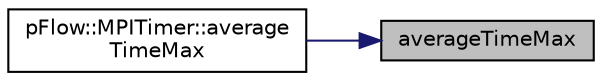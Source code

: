 digraph "averageTimeMax"
{
 // LATEX_PDF_SIZE
  edge [fontname="Helvetica",fontsize="10",labelfontname="Helvetica",labelfontsize="10"];
  node [fontname="Helvetica",fontsize="10",shape=record];
  rankdir="RL";
  Node1 [label="averageTimeMax",height=0.2,width=0.4,color="black", fillcolor="grey75", style="filled", fontcolor="black",tooltip=" "];
  Node1 -> Node2 [dir="back",color="midnightblue",fontsize="10",style="solid",fontname="Helvetica"];
  Node2 [label="pFlow::MPITimer::average\lTimeMax",height=0.2,width=0.4,color="black", fillcolor="white", style="filled",URL="$classpFlow_1_1MPITimer.html#ac8629bd4ac77d5dfcee244067cd186ee",tooltip=" "];
}

